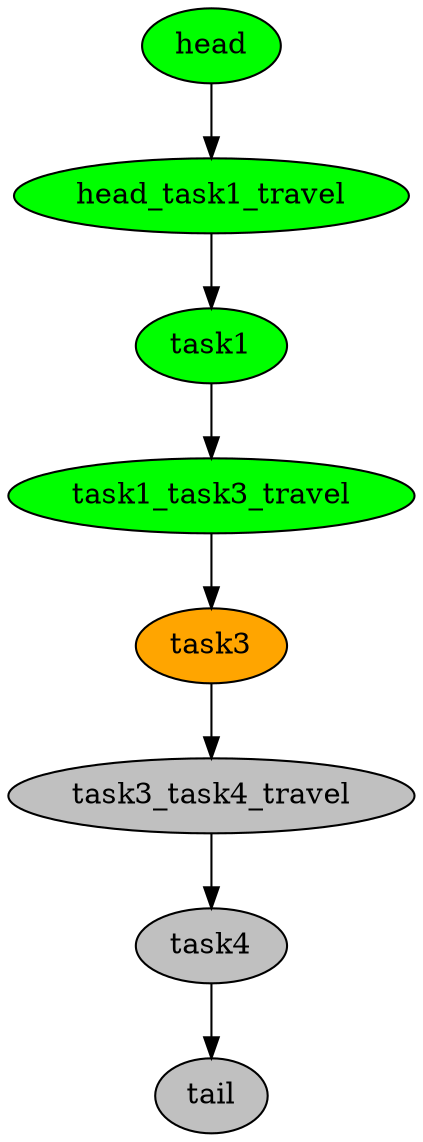 digraph timeline {
head[label="head",style=filled,fillcolor=green,fontcolor=black];
head_task1_travel[label="head_task1_travel",style=filled,fillcolor=green,fontcolor=black];
task1[label="task1",style=filled,fillcolor=green,fontcolor=black];
task1_task3_travel[label="task1_task3_travel",style=filled,fillcolor=green,fontcolor=black];
task3[label="task3",style=filled,fillcolor=orange,fontcolor=black];
task3_task4_travel[label="task3_task4_travel",style=filled,fillcolor=gray,fontcolor=black];
task4[label="task4",style=filled,fillcolor=gray,fontcolor=black];
tail[label="tail",style=filled,fillcolor=gray,fontcolor=black];
"head"->"head_task1_travel"[color=black];
"head_task1_travel"->"task1"[color=black];
"task1"->"task1_task3_travel"[color=black];
"task1_task3_travel"->"task3"[color=black];
"task3"->"task3_task4_travel"[color=black];
"task3_task4_travel"->"task4"[color=black];
"task4"->"tail"[color=black];
}

